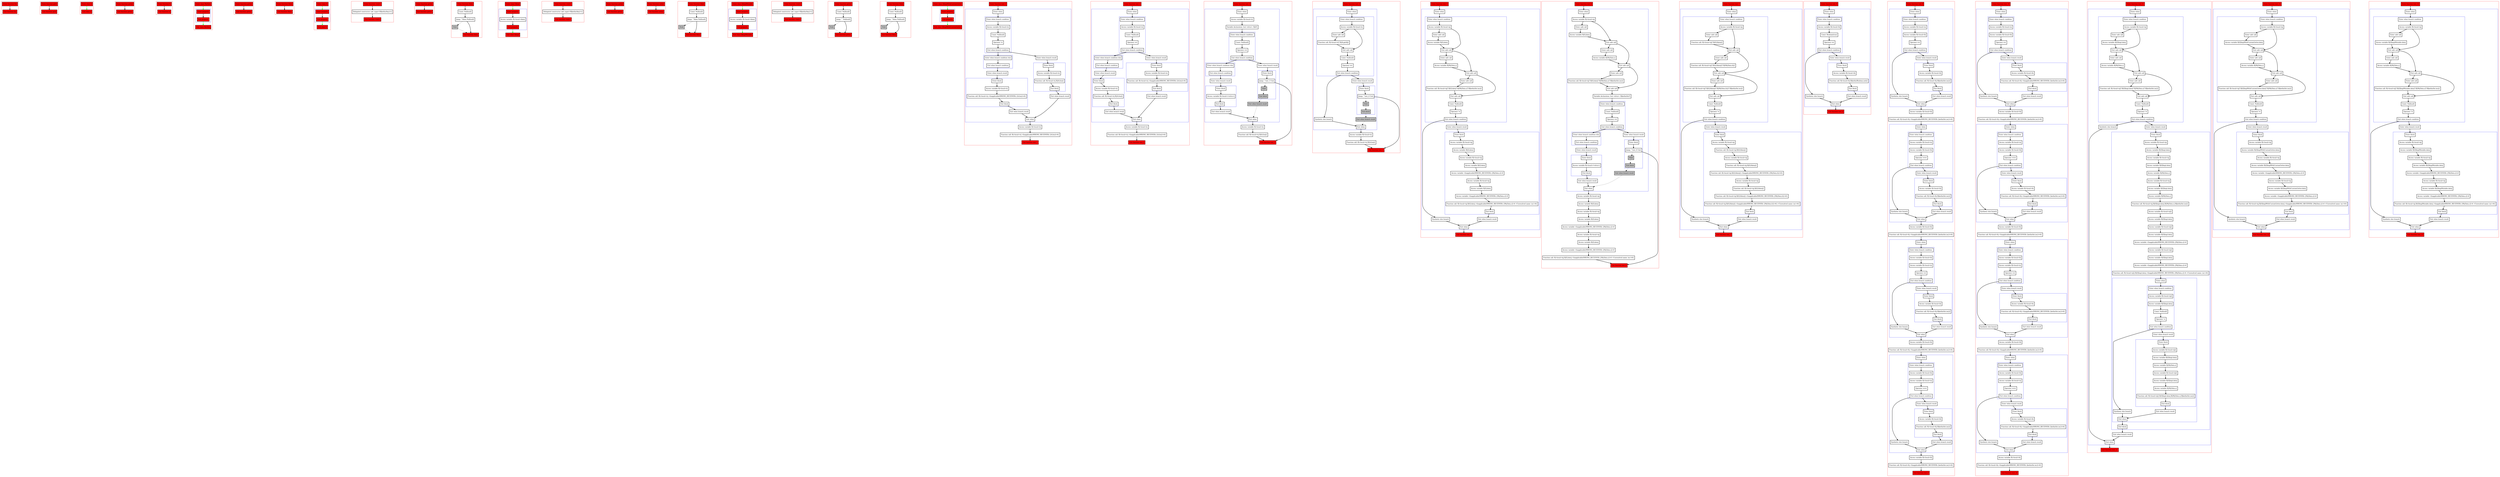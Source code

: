 digraph nullability_kt {
    graph [nodesep=3]
    node [shape=box penwidth=2]
    edge [penwidth=2]

    subgraph cluster_0 {
        color=red
        0 [label="Enter function foo" style="filled" fillcolor=red];
        1 [label="Exit function foo" style="filled" fillcolor=red];
    }
    0 -> {1};

    subgraph cluster_1 {
        color=red
        2 [label="Enter function getA" style="filled" fillcolor=red];
        3 [label="Exit function getA" style="filled" fillcolor=red];
    }
    2 -> {3};

    subgraph cluster_2 {
        color=red
        4 [label="Enter class A" style="filled" fillcolor=red];
        5 [label="Exit class A" style="filled" fillcolor=red];
    }
    4 -> {5} [color=green];

    subgraph cluster_3 {
        color=red
        6 [label="Enter function getter" style="filled" fillcolor=red];
        7 [label="Exit function getter" style="filled" fillcolor=red];
    }
    6 -> {7};

    subgraph cluster_4 {
        color=red
        10 [label="Enter function fs" style="filled" fillcolor=red];
        11 [label="Exit function fs" style="filled" fillcolor=red];
    }
    10 -> {11};

    subgraph cluster_5 {
        color=red
        12 [label="Enter class MyData" style="filled" fillcolor=red];
        subgraph cluster_6 {
            color=blue
            8 [label="Enter property" style="filled" fillcolor=red];
            9 [label="Exit property" style="filled" fillcolor=red];
        }
        13 [label="Exit class MyData" style="filled" fillcolor=red];
    }
    12 -> {8} [color=green];
    8 -> {9};
    9 -> {13} [color=green];

    subgraph cluster_7 {
        color=red
        14 [label="Enter function getter" style="filled" fillcolor=red];
        15 [label="Exit function getter" style="filled" fillcolor=red];
    }
    14 -> {15};

    subgraph cluster_8 {
        color=red
        18 [label="Enter function fdata" style="filled" fillcolor=red];
        19 [label="Exit function fdata" style="filled" fillcolor=red];
    }
    18 -> {19};

    subgraph cluster_9 {
        color=red
        20 [label="Enter class Q" style="filled" fillcolor=red];
        subgraph cluster_10 {
            color=blue
            16 [label="Enter property" style="filled" fillcolor=red];
            17 [label="Exit property" style="filled" fillcolor=red];
        }
        21 [label="Exit class Q" style="filled" fillcolor=red];
    }
    20 -> {16} [color=green];
    16 -> {17};
    17 -> {21} [color=green];

    subgraph cluster_11 {
        color=red
        22 [label="Enter function <init>" style="filled" fillcolor=red];
        24 [label="Delegated constructor call: super<R|kotlin/Any|>()"];
        23 [label="Exit function <init>" style="filled" fillcolor=red];
    }
    22 -> {24};
    24 -> {23};

    subgraph cluster_12 {
        color=red
        25 [label="Enter function getter" style="filled" fillcolor=red];
        26 [label="Exit function getter" style="filled" fillcolor=red];
    }
    25 -> {26};

    subgraph cluster_13 {
        color=red
        30 [label="Enter function fdata" style="filled" fillcolor=red];
        32 [label="Const: Null(null)"];
        33 [label="Jump: ^fdata Null(null)"];
        34 [label="Stub" style="filled" fillcolor=gray];
        31 [label="Exit function fdata" style="filled" fillcolor=red];
    }
    30 -> {32};
    32 -> {33};
    33 -> {31};
    33 -> {34} [style=dotted];
    34 -> {31} [style=dotted];

    subgraph cluster_14 {
        color=red
        35 [label="Enter class QImpl" style="filled" fillcolor=red];
        subgraph cluster_15 {
            color=blue
            27 [label="Enter property" style="filled" fillcolor=red];
            29 [label="Access variable R|<local>/data|"];
            28 [label="Exit property" style="filled" fillcolor=red];
        }
        36 [label="Exit class QImpl" style="filled" fillcolor=red];
    }
    35 -> {27} [color=green];
    27 -> {29};
    28 -> {36} [color=green];
    29 -> {28};

    subgraph cluster_16 {
        color=red
        37 [label="Enter function <init>" style="filled" fillcolor=red];
        39 [label="Delegated constructor call: super<R|kotlin/Any|>()"];
        38 [label="Exit function <init>" style="filled" fillcolor=red];
    }
    37 -> {39};
    39 -> {38};

    subgraph cluster_17 {
        color=red
        40 [label="Enter function getter" style="filled" fillcolor=red];
        41 [label="Exit function getter" style="filled" fillcolor=red];
    }
    40 -> {41};

    subgraph cluster_18 {
        color=red
        42 [label="Enter function setter" style="filled" fillcolor=red];
        43 [label="Exit function setter" style="filled" fillcolor=red];
    }
    42 -> {43};

    subgraph cluster_19 {
        color=red
        47 [label="Enter function fdata" style="filled" fillcolor=red];
        49 [label="Const: Null(null)"];
        50 [label="Jump: ^fdata Null(null)"];
        51 [label="Stub" style="filled" fillcolor=gray];
        48 [label="Exit function fdata" style="filled" fillcolor=red];
    }
    47 -> {49};
    49 -> {50};
    50 -> {48};
    50 -> {51} [style=dotted];
    51 -> {48} [style=dotted];

    subgraph cluster_20 {
        color=red
        52 [label="Enter class QImplMutable" style="filled" fillcolor=red];
        subgraph cluster_21 {
            color=blue
            44 [label="Enter property" style="filled" fillcolor=red];
            46 [label="Access variable R|<local>/data|"];
            45 [label="Exit property" style="filled" fillcolor=red];
        }
        53 [label="Exit class QImplMutable" style="filled" fillcolor=red];
    }
    52 -> {44} [color=green];
    44 -> {46};
    45 -> {53} [color=green];
    46 -> {45};

    subgraph cluster_22 {
        color=red
        54 [label="Enter function <init>" style="filled" fillcolor=red];
        56 [label="Delegated constructor call: super<R|kotlin/Any|>()"];
        55 [label="Exit function <init>" style="filled" fillcolor=red];
    }
    54 -> {56};
    56 -> {55};

    subgraph cluster_23 {
        color=red
        57 [label="Enter function getter" style="filled" fillcolor=red];
        59 [label="Const: Null(null)"];
        60 [label="Jump: ^ Null(null)"];
        61 [label="Stub" style="filled" fillcolor=gray];
        58 [label="Exit function getter" style="filled" fillcolor=red];
    }
    57 -> {59};
    59 -> {60};
    60 -> {58};
    60 -> {61} [style=dotted];
    61 -> {58} [style=dotted];

    subgraph cluster_24 {
        color=red
        64 [label="Enter function fdata" style="filled" fillcolor=red];
        66 [label="Const: Null(null)"];
        67 [label="Jump: ^fdata Null(null)"];
        68 [label="Stub" style="filled" fillcolor=gray];
        65 [label="Exit function fdata" style="filled" fillcolor=red];
    }
    64 -> {66};
    66 -> {67};
    67 -> {65};
    67 -> {68} [style=dotted];
    68 -> {65} [style=dotted];

    subgraph cluster_25 {
        color=red
        69 [label="Enter class QImplWithCustomGetter" style="filled" fillcolor=red];
        subgraph cluster_26 {
            color=blue
            62 [label="Enter property" style="filled" fillcolor=red];
            63 [label="Exit property" style="filled" fillcolor=red];
        }
        70 [label="Exit class QImplWithCustomGetter" style="filled" fillcolor=red];
    }
    69 -> {62} [color=green];
    62 -> {63};
    63 -> {70} [color=green];

    subgraph cluster_27 {
        color=red
        71 [label="Enter function test_1" style="filled" fillcolor=red];
        subgraph cluster_28 {
            color=blue
            73 [label="Enter when"];
            subgraph cluster_29 {
                color=blue
                75 [label="Enter when branch condition "];
                76 [label="Access variable R|<local>/x|"];
                77 [label="Const: Null(null)"];
                78 [label="Operator !="];
                79 [label="Exit when branch condition"];
            }
            subgraph cluster_30 {
                color=blue
                86 [label="Enter when branch condition else"];
                87 [label="Exit when branch condition"];
            }
            88 [label="Enter when branch result"];
            subgraph cluster_31 {
                color=blue
                89 [label="Enter block"];
                90 [label="Access variable R|<local>/x|"];
                91 [label="Function call: R|<local>/x|.<Inapplicable(WRONG_RECEIVER): [/A.foo]>#()"];
                92 [label="Exit block"];
            }
            93 [label="Exit when branch result"];
            80 [label="Enter when branch result"];
            subgraph cluster_32 {
                color=blue
                81 [label="Enter block"];
                82 [label="Access variable R|<local>/x|"];
                83 [label="Function call: R|<local>/x|.R|/A.foo|()"];
                84 [label="Exit block"];
            }
            85 [label="Exit when branch result"];
            74 [label="Exit when"];
        }
        94 [label="Access variable R|<local>/x|"];
        95 [label="Function call: R|<local>/x|.<Inapplicable(WRONG_RECEIVER): [/A.foo]>#()"];
        72 [label="Exit function test_1" style="filled" fillcolor=red];
    }
    71 -> {73};
    73 -> {75};
    74 -> {94};
    75 -> {76};
    76 -> {77};
    77 -> {78};
    78 -> {79};
    79 -> {80 86};
    80 -> {81};
    81 -> {82};
    82 -> {83};
    83 -> {84};
    84 -> {85};
    85 -> {74};
    86 -> {87};
    87 -> {88};
    88 -> {89};
    89 -> {90};
    90 -> {91};
    91 -> {92};
    92 -> {93};
    93 -> {74};
    94 -> {95};
    95 -> {72};

    subgraph cluster_33 {
        color=red
        96 [label="Enter function test_2" style="filled" fillcolor=red];
        subgraph cluster_34 {
            color=blue
            98 [label="Enter when"];
            subgraph cluster_35 {
                color=blue
                100 [label="Enter when branch condition "];
                101 [label="Access variable R|<local>/x|"];
                102 [label="Const: Null(null)"];
                103 [label="Operator =="];
                104 [label="Exit when branch condition"];
            }
            subgraph cluster_36 {
                color=blue
                111 [label="Enter when branch condition else"];
                112 [label="Exit when branch condition"];
            }
            113 [label="Enter when branch result"];
            subgraph cluster_37 {
                color=blue
                114 [label="Enter block"];
                115 [label="Access variable R|<local>/x|"];
                116 [label="Function call: R|<local>/x|.R|/A.foo|()"];
                117 [label="Exit block"];
            }
            118 [label="Exit when branch result"];
            105 [label="Enter when branch result"];
            subgraph cluster_38 {
                color=blue
                106 [label="Enter block"];
                107 [label="Access variable R|<local>/x|"];
                108 [label="Function call: R|<local>/x|.<Inapplicable(WRONG_RECEIVER): [/A.foo]>#()"];
                109 [label="Exit block"];
            }
            110 [label="Exit when branch result"];
            99 [label="Exit when"];
        }
        119 [label="Access variable R|<local>/x|"];
        120 [label="Function call: R|<local>/x|.<Inapplicable(WRONG_RECEIVER): [/A.foo]>#()"];
        97 [label="Exit function test_2" style="filled" fillcolor=red];
    }
    96 -> {98};
    98 -> {100};
    99 -> {119};
    100 -> {101};
    101 -> {102};
    102 -> {103};
    103 -> {104};
    104 -> {105 111};
    105 -> {106};
    106 -> {107};
    107 -> {108};
    108 -> {109};
    109 -> {110};
    110 -> {99};
    111 -> {112};
    112 -> {113};
    113 -> {114};
    114 -> {115};
    115 -> {116};
    116 -> {117};
    117 -> {118};
    118 -> {99};
    119 -> {120};
    120 -> {97};

    subgraph cluster_39 {
        color=red
        121 [label="Enter function test_3" style="filled" fillcolor=red];
        subgraph cluster_40 {
            color=blue
            123 [label="Enter when"];
            125 [label="Access variable R|<local>/x|"];
            126 [label="Variable declaration: lval <elvis>: R|A?|"];
            subgraph cluster_41 {
                color=blue
                127 [label="Enter when branch condition "];
                128 [label="Const: Null(null)"];
                129 [label="Operator =="];
                130 [label="Exit when branch condition"];
            }
            subgraph cluster_42 {
                color=blue
                137 [label="Enter when branch condition else"];
                138 [label="Exit when branch condition"];
            }
            139 [label="Enter when branch result"];
            subgraph cluster_43 {
                color=blue
                140 [label="Enter block"];
                141 [label="Access variable R|<local>/<elvis>|"];
                142 [label="Exit block"];
            }
            143 [label="Exit when branch result"];
            131 [label="Enter when branch result"];
            subgraph cluster_44 {
                color=blue
                132 [label="Enter block"];
                133 [label="Jump: ^test_3 Unit"];
                134 [label="Stub" style="filled" fillcolor=gray];
                135 [label="Exit block" style="filled" fillcolor=gray];
            }
            136 [label="Exit when branch result" style="filled" fillcolor=gray];
            124 [label="Exit when"];
        }
        144 [label="Access variable R|<local>/x|"];
        145 [label="Function call: R|<local>/x|.R|/A.foo|()"];
        122 [label="Exit function test_3" style="filled" fillcolor=red];
    }
    121 -> {123};
    123 -> {125};
    124 -> {144};
    125 -> {126};
    126 -> {127};
    127 -> {128};
    128 -> {129};
    129 -> {130};
    130 -> {131 137};
    131 -> {132};
    132 -> {133};
    133 -> {122};
    133 -> {134} [style=dotted];
    134 -> {135} [style=dotted];
    135 -> {136} [style=dotted];
    136 -> {124} [style=dotted];
    137 -> {138};
    138 -> {139};
    139 -> {140};
    140 -> {141};
    141 -> {142};
    142 -> {143};
    143 -> {124};
    144 -> {145};
    145 -> {122};

    subgraph cluster_45 {
        color=red
        146 [label="Enter function test_4" style="filled" fillcolor=red];
        subgraph cluster_46 {
            color=blue
            148 [label="Enter when"];
            subgraph cluster_47 {
                color=blue
                150 [label="Enter when branch condition "];
                151 [label="Access variable R|<local>/x|"];
                152 [label="Enter safe call"];
                154 [label="Function call: R|<local>/x|?.R|/A.getA|()"];
                153 [label="Exit safe call"];
                155 [label="Const: Null(null)"];
                156 [label="Operator =="];
                157 [label="Exit when branch condition"];
            }
            164 [label="Synthetic else branch"];
            158 [label="Enter when branch result"];
            subgraph cluster_48 {
                color=blue
                159 [label="Enter block"];
                160 [label="Jump: ^test_4 Unit"];
                161 [label="Stub" style="filled" fillcolor=gray];
                162 [label="Exit block" style="filled" fillcolor=gray];
            }
            163 [label="Exit when branch result" style="filled" fillcolor=gray];
            149 [label="Exit when"];
        }
        165 [label="Access variable R|<local>/x|"];
        166 [label="Function call: R|<local>/x|.R|/A.foo|()"];
        147 [label="Exit function test_4" style="filled" fillcolor=red];
    }
    146 -> {148};
    148 -> {150};
    149 -> {165};
    150 -> {151};
    151 -> {152 153};
    152 -> {154};
    153 -> {155};
    154 -> {153};
    155 -> {156};
    156 -> {157};
    157 -> {158 164};
    158 -> {159};
    159 -> {160};
    160 -> {147};
    160 -> {161} [style=dotted];
    161 -> {162} [style=dotted];
    162 -> {163} [style=dotted];
    163 -> {149} [style=dotted];
    164 -> {149};
    165 -> {166};
    166 -> {147};

    subgraph cluster_49 {
        color=red
        167 [label="Enter function test_5" style="filled" fillcolor=red];
        subgraph cluster_50 {
            color=blue
            169 [label="Enter when"];
            subgraph cluster_51 {
                color=blue
                171 [label="Enter when branch condition "];
                172 [label="Access variable R|<local>/q|"];
                173 [label="Enter safe call"];
                175 [label="Access variable R|/Q.data|"];
                174 [label="Exit safe call"];
                176 [label="Enter safe call"];
                178 [label="Access variable R|/MyData.s|"];
                177 [label="Exit safe call"];
                179 [label="Enter safe call"];
                181 [label="Function call: R|<local>/q|?.R|/Q.data|?.R|/MyData.s|?.R|kotlin/Int.inc|()"];
                180 [label="Exit safe call"];
                182 [label="Const: Null(null)"];
                183 [label="Operator !="];
                184 [label="Exit when branch condition"];
            }
            198 [label="Synthetic else branch"];
            185 [label="Enter when branch result"];
            subgraph cluster_52 {
                color=blue
                186 [label="Enter block"];
                187 [label="Access variable R|<local>/q|"];
                188 [label="Access variable R|/Q.data|"];
                189 [label="Access variable R|<local>/q|"];
                190 [label="Access variable R|/Q.data|"];
                191 [label="Access variable <Inapplicable(WRONG_RECEIVER): [/MyData.s]>#"];
                192 [label="Access variable R|<local>/q|"];
                193 [label="Access variable R|/Q.data|"];
                194 [label="Access variable <Inapplicable(WRONG_RECEIVER): [/MyData.s]>#"];
                195 [label="Function call: R|<local>/q|.R|/Q.data|.<Inapplicable(WRONG_RECEIVER): [/MyData.s]>#.<Unresolved name: inc>#()"];
                196 [label="Exit block"];
            }
            197 [label="Exit when branch result"];
            170 [label="Exit when"];
        }
        168 [label="Exit function test_5" style="filled" fillcolor=red];
    }
    167 -> {169};
    169 -> {171};
    170 -> {168};
    171 -> {172};
    172 -> {173 174};
    173 -> {175};
    174 -> {176 177};
    175 -> {174};
    176 -> {178};
    177 -> {179 180};
    178 -> {177};
    179 -> {181};
    180 -> {182};
    181 -> {180};
    182 -> {183};
    183 -> {184};
    184 -> {185 198};
    185 -> {186};
    186 -> {187};
    187 -> {188};
    188 -> {189};
    189 -> {190};
    190 -> {191};
    191 -> {192};
    192 -> {193};
    193 -> {194};
    194 -> {195};
    195 -> {196};
    196 -> {197};
    197 -> {170};
    198 -> {170};

    subgraph cluster_53 {
        color=red
        199 [label="Enter function test_6" style="filled" fillcolor=red];
        subgraph cluster_54 {
            color=blue
            201 [label="Enter when"];
            203 [label="Access variable R|<local>/q|"];
            204 [label="Enter safe call"];
            206 [label="Access variable R|/Q.data|"];
            205 [label="Exit safe call"];
            207 [label="Enter safe call"];
            209 [label="Access variable R|/MyData.s|"];
            208 [label="Exit safe call"];
            210 [label="Enter safe call"];
            212 [label="Function call: R|<local>/q|?.R|/Q.data|?.R|/MyData.s|?.R|kotlin/Int.inc|()"];
            211 [label="Exit safe call"];
            213 [label="Variable declaration: lval <elvis>: R|kotlin/Int?|"];
            subgraph cluster_55 {
                color=blue
                214 [label="Enter when branch condition "];
                215 [label="Const: Null(null)"];
                216 [label="Operator =="];
                217 [label="Exit when branch condition"];
            }
            subgraph cluster_56 {
                color=blue
                224 [label="Enter when branch condition else"];
                225 [label="Exit when branch condition"];
            }
            226 [label="Enter when branch result"];
            subgraph cluster_57 {
                color=blue
                227 [label="Enter block"];
                228 [label="Access variable R|<local>/<elvis>|"];
                229 [label="Exit block"];
            }
            230 [label="Exit when branch result"];
            218 [label="Enter when branch result"];
            subgraph cluster_58 {
                color=blue
                219 [label="Enter block"];
                220 [label="Jump: ^test_6 Unit"];
                221 [label="Stub" style="filled" fillcolor=gray];
                222 [label="Exit block" style="filled" fillcolor=gray];
            }
            223 [label="Exit when branch result" style="filled" fillcolor=gray];
            202 [label="Exit when"];
        }
        231 [label="Access variable R|<local>/q|"];
        232 [label="Access variable R|/Q.data|"];
        233 [label="Access variable R|<local>/q|"];
        234 [label="Access variable R|/Q.data|"];
        235 [label="Access variable <Inapplicable(WRONG_RECEIVER): [/MyData.s]>#"];
        236 [label="Access variable R|<local>/q|"];
        237 [label="Access variable R|/Q.data|"];
        238 [label="Access variable <Inapplicable(WRONG_RECEIVER): [/MyData.s]>#"];
        239 [label="Function call: R|<local>/q|.R|/Q.data|.<Inapplicable(WRONG_RECEIVER): [/MyData.s]>#.<Unresolved name: inc>#()"];
        200 [label="Exit function test_6" style="filled" fillcolor=red];
    }
    199 -> {201};
    201 -> {203};
    202 -> {231};
    203 -> {204 205};
    204 -> {206};
    205 -> {207 208};
    206 -> {205};
    207 -> {209};
    208 -> {210 211};
    209 -> {208};
    210 -> {212};
    211 -> {213};
    212 -> {211};
    213 -> {214};
    214 -> {215};
    215 -> {216};
    216 -> {217};
    217 -> {218 224};
    218 -> {219};
    219 -> {220};
    220 -> {200};
    220 -> {221} [style=dotted];
    221 -> {222} [style=dotted];
    222 -> {223} [style=dotted];
    223 -> {202} [style=dotted];
    224 -> {225};
    225 -> {226};
    226 -> {227};
    227 -> {228};
    228 -> {229};
    229 -> {230};
    230 -> {202};
    231 -> {232};
    232 -> {233};
    233 -> {234};
    234 -> {235};
    235 -> {236};
    236 -> {237};
    237 -> {238};
    238 -> {239};
    239 -> {200};

    subgraph cluster_59 {
        color=red
        240 [label="Enter function test_7" style="filled" fillcolor=red];
        subgraph cluster_60 {
            color=blue
            242 [label="Enter when"];
            subgraph cluster_61 {
                color=blue
                244 [label="Enter when branch condition "];
                245 [label="Access variable R|<local>/q|"];
                246 [label="Enter safe call"];
                248 [label="Function call: R|<local>/q|?.R|/Q.fdata|()"];
                247 [label="Exit safe call"];
                249 [label="Enter safe call"];
                251 [label="Function call: R|<local>/q|?.R|/Q.fdata|()?.R|/MyData.fs|()"];
                250 [label="Exit safe call"];
                252 [label="Enter safe call"];
                254 [label="Function call: R|<local>/q|?.R|/Q.fdata|()?.R|/MyData.fs|()?.R|kotlin/Int.inc|()"];
                253 [label="Exit safe call"];
                255 [label="Const: Null(null)"];
                256 [label="Operator !="];
                257 [label="Exit when branch condition"];
            }
            271 [label="Synthetic else branch"];
            258 [label="Enter when branch result"];
            subgraph cluster_62 {
                color=blue
                259 [label="Enter block"];
                260 [label="Access variable R|<local>/q|"];
                261 [label="Function call: R|<local>/q|.R|/Q.fdata|()"];
                262 [label="Access variable R|<local>/q|"];
                263 [label="Function call: R|<local>/q|.R|/Q.fdata|()"];
                264 [label="Function call: R|<local>/q|.R|/Q.fdata|().<Inapplicable(WRONG_RECEIVER): [/MyData.fs]>#()"];
                265 [label="Access variable R|<local>/q|"];
                266 [label="Function call: R|<local>/q|.R|/Q.fdata|()"];
                267 [label="Function call: R|<local>/q|.R|/Q.fdata|().<Inapplicable(WRONG_RECEIVER): [/MyData.fs]>#()"];
                268 [label="Function call: R|<local>/q|.R|/Q.fdata|().<Inapplicable(WRONG_RECEIVER): [/MyData.fs]>#().<Unresolved name: inc>#()"];
                269 [label="Exit block"];
            }
            270 [label="Exit when branch result"];
            243 [label="Exit when"];
        }
        241 [label="Exit function test_7" style="filled" fillcolor=red];
    }
    240 -> {242};
    242 -> {244};
    243 -> {241};
    244 -> {245};
    245 -> {246 247};
    246 -> {248};
    247 -> {249 250};
    248 -> {247};
    249 -> {251};
    250 -> {252 253};
    251 -> {250};
    252 -> {254};
    253 -> {255};
    254 -> {253};
    255 -> {256};
    256 -> {257};
    257 -> {258 271};
    258 -> {259};
    259 -> {260};
    260 -> {261};
    261 -> {262};
    262 -> {263};
    263 -> {264};
    264 -> {265};
    265 -> {266};
    266 -> {267};
    267 -> {268};
    268 -> {269};
    269 -> {270};
    270 -> {243};
    271 -> {243};

    subgraph cluster_63 {
        color=red
        272 [label="Enter function test_8" style="filled" fillcolor=red];
        subgraph cluster_64 {
            color=blue
            274 [label="Enter when"];
            subgraph cluster_65 {
                color=blue
                276 [label="Enter when branch condition "];
                277 [label="Access variable R|<local>/b|"];
                278 [label="Const: Boolean(true)"];
                279 [label="Operator =="];
                280 [label="Exit when branch condition"];
            }
            287 [label="Synthetic else branch"];
            281 [label="Enter when branch result"];
            subgraph cluster_66 {
                color=blue
                282 [label="Enter block"];
                283 [label="Access variable R|<local>/b|"];
                284 [label="Function call: R|<local>/b|.R|kotlin/Boolean.not|()"];
                285 [label="Exit block"];
            }
            286 [label="Exit when branch result"];
            275 [label="Exit when"];
        }
        273 [label="Exit function test_8" style="filled" fillcolor=red];
    }
    272 -> {274};
    274 -> {276};
    275 -> {273};
    276 -> {277};
    277 -> {278};
    278 -> {279};
    279 -> {280};
    280 -> {281 287};
    281 -> {282};
    282 -> {283};
    283 -> {284};
    284 -> {285};
    285 -> {286};
    286 -> {275};
    287 -> {275};

    subgraph cluster_67 {
        color=red
        288 [label="Enter function test_9" style="filled" fillcolor=red];
        subgraph cluster_68 {
            color=blue
            290 [label="Enter when"];
            subgraph cluster_69 {
                color=blue
                292 [label="Enter when branch condition "];
                293 [label="Access variable R|<local>/a|"];
                294 [label="Access variable R|<local>/b|"];
                295 [label="Operator =="];
                296 [label="Exit when branch condition"];
            }
            303 [label="Synthetic else branch"];
            297 [label="Enter when branch result"];
            subgraph cluster_70 {
                color=blue
                298 [label="Enter block"];
                299 [label="Access variable R|<local>/b|"];
                300 [label="Function call: R|<local>/b|.R|kotlin/Int.inc|()"];
                301 [label="Exit block"];
            }
            302 [label="Exit when branch result"];
            291 [label="Exit when"];
        }
        304 [label="Access variable R|<local>/b|"];
        305 [label="Function call: R|<local>/b|.<Inapplicable(WRONG_RECEIVER): [kotlin/Int.inc]>#()"];
        subgraph cluster_71 {
            color=blue
            306 [label="Enter when"];
            subgraph cluster_72 {
                color=blue
                308 [label="Enter when branch condition "];
                309 [label="Access variable R|<local>/a|"];
                310 [label="Access variable R|<local>/b|"];
                311 [label="Operator ==="];
                312 [label="Exit when branch condition"];
            }
            319 [label="Synthetic else branch"];
            313 [label="Enter when branch result"];
            subgraph cluster_73 {
                color=blue
                314 [label="Enter block"];
                315 [label="Access variable R|<local>/b|"];
                316 [label="Function call: R|<local>/b|.R|kotlin/Int.inc|()"];
                317 [label="Exit block"];
            }
            318 [label="Exit when branch result"];
            307 [label="Exit when"];
        }
        320 [label="Access variable R|<local>/b|"];
        321 [label="Function call: R|<local>/b|.<Inapplicable(WRONG_RECEIVER): [kotlin/Int.inc]>#()"];
        subgraph cluster_74 {
            color=blue
            322 [label="Enter when"];
            subgraph cluster_75 {
                color=blue
                324 [label="Enter when branch condition "];
                325 [label="Access variable R|<local>/b|"];
                326 [label="Access variable R|<local>/a|"];
                327 [label="Operator =="];
                328 [label="Exit when branch condition"];
            }
            335 [label="Synthetic else branch"];
            329 [label="Enter when branch result"];
            subgraph cluster_76 {
                color=blue
                330 [label="Enter block"];
                331 [label="Access variable R|<local>/b|"];
                332 [label="Function call: R|<local>/b|.R|kotlin/Int.inc|()"];
                333 [label="Exit block"];
            }
            334 [label="Exit when branch result"];
            323 [label="Exit when"];
        }
        336 [label="Access variable R|<local>/b|"];
        337 [label="Function call: R|<local>/b|.<Inapplicable(WRONG_RECEIVER): [kotlin/Int.inc]>#()"];
        subgraph cluster_77 {
            color=blue
            338 [label="Enter when"];
            subgraph cluster_78 {
                color=blue
                340 [label="Enter when branch condition "];
                341 [label="Access variable R|<local>/b|"];
                342 [label="Access variable R|<local>/a|"];
                343 [label="Operator ==="];
                344 [label="Exit when branch condition"];
            }
            351 [label="Synthetic else branch"];
            345 [label="Enter when branch result"];
            subgraph cluster_79 {
                color=blue
                346 [label="Enter block"];
                347 [label="Access variable R|<local>/b|"];
                348 [label="Function call: R|<local>/b|.R|kotlin/Int.inc|()"];
                349 [label="Exit block"];
            }
            350 [label="Exit when branch result"];
            339 [label="Exit when"];
        }
        352 [label="Access variable R|<local>/b|"];
        353 [label="Function call: R|<local>/b|.<Inapplicable(WRONG_RECEIVER): [kotlin/Int.inc]>#()"];
        289 [label="Exit function test_9" style="filled" fillcolor=red];
    }
    288 -> {290};
    290 -> {292};
    291 -> {304};
    292 -> {293};
    293 -> {294};
    294 -> {295};
    295 -> {296};
    296 -> {297 303};
    297 -> {298};
    298 -> {299};
    299 -> {300};
    300 -> {301};
    301 -> {302};
    302 -> {291};
    303 -> {291};
    304 -> {305};
    305 -> {306};
    306 -> {308};
    307 -> {320};
    308 -> {309};
    309 -> {310};
    310 -> {311};
    311 -> {312};
    312 -> {313 319};
    313 -> {314};
    314 -> {315};
    315 -> {316};
    316 -> {317};
    317 -> {318};
    318 -> {307};
    319 -> {307};
    320 -> {321};
    321 -> {322};
    322 -> {324};
    323 -> {336};
    324 -> {325};
    325 -> {326};
    326 -> {327};
    327 -> {328};
    328 -> {329 335};
    329 -> {330};
    330 -> {331};
    331 -> {332};
    332 -> {333};
    333 -> {334};
    334 -> {323};
    335 -> {323};
    336 -> {337};
    337 -> {338};
    338 -> {340};
    339 -> {352};
    340 -> {341};
    341 -> {342};
    342 -> {343};
    343 -> {344};
    344 -> {345 351};
    345 -> {346};
    346 -> {347};
    347 -> {348};
    348 -> {349};
    349 -> {350};
    350 -> {339};
    351 -> {339};
    352 -> {353};
    353 -> {289};

    subgraph cluster_80 {
        color=red
        354 [label="Enter function test_10" style="filled" fillcolor=red];
        subgraph cluster_81 {
            color=blue
            356 [label="Enter when"];
            subgraph cluster_82 {
                color=blue
                358 [label="Enter when branch condition "];
                359 [label="Access variable R|<local>/a|"];
                360 [label="Access variable R|<local>/b|"];
                361 [label="Operator =="];
                362 [label="Exit when branch condition"];
            }
            369 [label="Synthetic else branch"];
            363 [label="Enter when branch result"];
            subgraph cluster_83 {
                color=blue
                364 [label="Enter block"];
                365 [label="Access variable R|<local>/b|"];
                366 [label="Function call: R|<local>/b|.<Inapplicable(WRONG_RECEIVER): [kotlin/Int.inc]>#()"];
                367 [label="Exit block"];
            }
            368 [label="Exit when branch result"];
            357 [label="Exit when"];
        }
        370 [label="Access variable R|<local>/b|"];
        371 [label="Function call: R|<local>/b|.<Inapplicable(WRONG_RECEIVER): [kotlin/Int.inc]>#()"];
        subgraph cluster_84 {
            color=blue
            372 [label="Enter when"];
            subgraph cluster_85 {
                color=blue
                374 [label="Enter when branch condition "];
                375 [label="Access variable R|<local>/a|"];
                376 [label="Access variable R|<local>/b|"];
                377 [label="Operator ==="];
                378 [label="Exit when branch condition"];
            }
            385 [label="Synthetic else branch"];
            379 [label="Enter when branch result"];
            subgraph cluster_86 {
                color=blue
                380 [label="Enter block"];
                381 [label="Access variable R|<local>/b|"];
                382 [label="Function call: R|<local>/b|.<Inapplicable(WRONG_RECEIVER): [kotlin/Int.inc]>#()"];
                383 [label="Exit block"];
            }
            384 [label="Exit when branch result"];
            373 [label="Exit when"];
        }
        386 [label="Access variable R|<local>/b|"];
        387 [label="Function call: R|<local>/b|.<Inapplicable(WRONG_RECEIVER): [kotlin/Int.inc]>#()"];
        subgraph cluster_87 {
            color=blue
            388 [label="Enter when"];
            subgraph cluster_88 {
                color=blue
                390 [label="Enter when branch condition "];
                391 [label="Access variable R|<local>/b|"];
                392 [label="Access variable R|<local>/a|"];
                393 [label="Operator =="];
                394 [label="Exit when branch condition"];
            }
            401 [label="Synthetic else branch"];
            395 [label="Enter when branch result"];
            subgraph cluster_89 {
                color=blue
                396 [label="Enter block"];
                397 [label="Access variable R|<local>/b|"];
                398 [label="Function call: R|<local>/b|.<Inapplicable(WRONG_RECEIVER): [kotlin/Int.inc]>#()"];
                399 [label="Exit block"];
            }
            400 [label="Exit when branch result"];
            389 [label="Exit when"];
        }
        402 [label="Access variable R|<local>/b|"];
        403 [label="Function call: R|<local>/b|.<Inapplicable(WRONG_RECEIVER): [kotlin/Int.inc]>#()"];
        subgraph cluster_90 {
            color=blue
            404 [label="Enter when"];
            subgraph cluster_91 {
                color=blue
                406 [label="Enter when branch condition "];
                407 [label="Access variable R|<local>/b|"];
                408 [label="Access variable R|<local>/a|"];
                409 [label="Operator ==="];
                410 [label="Exit when branch condition"];
            }
            417 [label="Synthetic else branch"];
            411 [label="Enter when branch result"];
            subgraph cluster_92 {
                color=blue
                412 [label="Enter block"];
                413 [label="Access variable R|<local>/b|"];
                414 [label="Function call: R|<local>/b|.<Inapplicable(WRONG_RECEIVER): [kotlin/Int.inc]>#()"];
                415 [label="Exit block"];
            }
            416 [label="Exit when branch result"];
            405 [label="Exit when"];
        }
        418 [label="Access variable R|<local>/b|"];
        419 [label="Function call: R|<local>/b|.<Inapplicable(WRONG_RECEIVER): [kotlin/Int.inc]>#()"];
        355 [label="Exit function test_10" style="filled" fillcolor=red];
    }
    354 -> {356};
    356 -> {358};
    357 -> {370};
    358 -> {359};
    359 -> {360};
    360 -> {361};
    361 -> {362};
    362 -> {363 369};
    363 -> {364};
    364 -> {365};
    365 -> {366};
    366 -> {367};
    367 -> {368};
    368 -> {357};
    369 -> {357};
    370 -> {371};
    371 -> {372};
    372 -> {374};
    373 -> {386};
    374 -> {375};
    375 -> {376};
    376 -> {377};
    377 -> {378};
    378 -> {379 385};
    379 -> {380};
    380 -> {381};
    381 -> {382};
    382 -> {383};
    383 -> {384};
    384 -> {373};
    385 -> {373};
    386 -> {387};
    387 -> {388};
    388 -> {390};
    389 -> {402};
    390 -> {391};
    391 -> {392};
    392 -> {393};
    393 -> {394};
    394 -> {395 401};
    395 -> {396};
    396 -> {397};
    397 -> {398};
    398 -> {399};
    399 -> {400};
    400 -> {389};
    401 -> {389};
    402 -> {403};
    403 -> {404};
    404 -> {406};
    405 -> {418};
    406 -> {407};
    407 -> {408};
    408 -> {409};
    409 -> {410};
    410 -> {411 417};
    411 -> {412};
    412 -> {413};
    413 -> {414};
    414 -> {415};
    415 -> {416};
    416 -> {405};
    417 -> {405};
    418 -> {419};
    419 -> {355};

    subgraph cluster_93 {
        color=red
        420 [label="Enter function test_11" style="filled" fillcolor=red];
        subgraph cluster_94 {
            color=blue
            422 [label="Enter when"];
            subgraph cluster_95 {
                color=blue
                424 [label="Enter when branch condition "];
                425 [label="Access variable R|<local>/q|"];
                426 [label="Enter safe call"];
                428 [label="Access variable R|/QImpl.data|"];
                427 [label="Exit safe call"];
                429 [label="Enter safe call"];
                431 [label="Access variable R|/MyData.s|"];
                430 [label="Exit safe call"];
                432 [label="Enter safe call"];
                434 [label="Function call: R|<local>/q|?.R|/QImpl.data|?.R|/MyData.s|?.R|kotlin/Int.inc|()"];
                433 [label="Exit safe call"];
                435 [label="Const: Null(null)"];
                436 [label="Operator !="];
                437 [label="Exit when branch condition"];
            }
            480 [label="Synthetic else branch"];
            438 [label="Enter when branch result"];
            subgraph cluster_96 {
                color=blue
                439 [label="Enter block"];
                440 [label="Access variable R|<local>/q|"];
                441 [label="Access variable R|/QImpl.data|"];
                442 [label="Access variable R|<local>/q|"];
                443 [label="Access variable R|/QImpl.data|"];
                444 [label="Access variable R|/MyData.s|"];
                445 [label="Access variable R|<local>/q|"];
                446 [label="Access variable R|/QImpl.data|"];
                447 [label="Access variable R|/MyData.s|"];
                448 [label="Function call: R|<local>/q|.R|/QImpl.data|.R|/MyData.s|.R|kotlin/Int.inc|()"];
                449 [label="Access variable R|<local>/q2|"];
                450 [label="Access variable R|/QImpl.data|"];
                451 [label="Access variable R|<local>/q2|"];
                452 [label="Access variable R|/QImpl.data|"];
                453 [label="Access variable <Inapplicable(WRONG_RECEIVER): [/MyData.s]>#"];
                454 [label="Access variable R|<local>/q2|"];
                455 [label="Access variable R|/QImpl.data|"];
                456 [label="Access variable <Inapplicable(WRONG_RECEIVER): [/MyData.s]>#"];
                457 [label="Function call: R|<local>/q2|.R|/QImpl.data|.<Inapplicable(WRONG_RECEIVER): [/MyData.s]>#.<Unresolved name: inc>#()"];
                subgraph cluster_97 {
                    color=blue
                    458 [label="Enter when"];
                    subgraph cluster_98 {
                        color=blue
                        460 [label="Enter when branch condition "];
                        461 [label="Access variable R|<local>/q2|"];
                        462 [label="Access variable R|/QImpl.data|"];
                        463 [label="Const: Null(null)"];
                        464 [label="Operator !="];
                        465 [label="Exit when branch condition"];
                    }
                    477 [label="Synthetic else branch"];
                    466 [label="Enter when branch result"];
                    subgraph cluster_99 {
                        color=blue
                        467 [label="Enter block"];
                        468 [label="Access variable R|<local>/q2|"];
                        469 [label="Access variable R|/QImpl.data|"];
                        470 [label="Access variable R|/MyData.s|"];
                        471 [label="Access variable R|<local>/q2|"];
                        472 [label="Access variable R|/QImpl.data|"];
                        473 [label="Access variable R|/MyData.s|"];
                        474 [label="Function call: R|<local>/q2|.R|/QImpl.data|.R|/MyData.s|.R|kotlin/Int.inc|()"];
                        475 [label="Exit block"];
                    }
                    476 [label="Exit when branch result"];
                    459 [label="Exit when"];
                }
                478 [label="Exit block"];
            }
            479 [label="Exit when branch result"];
            423 [label="Exit when"];
        }
        421 [label="Exit function test_11" style="filled" fillcolor=red];
    }
    420 -> {422};
    422 -> {424};
    423 -> {421};
    424 -> {425};
    425 -> {426 427};
    426 -> {428};
    427 -> {429 430};
    428 -> {427};
    429 -> {431};
    430 -> {432 433};
    431 -> {430};
    432 -> {434};
    433 -> {435};
    434 -> {433};
    435 -> {436};
    436 -> {437};
    437 -> {438 480};
    438 -> {439};
    439 -> {440};
    440 -> {441};
    441 -> {442};
    442 -> {443};
    443 -> {444};
    444 -> {445};
    445 -> {446};
    446 -> {447};
    447 -> {448};
    448 -> {449};
    449 -> {450};
    450 -> {451};
    451 -> {452};
    452 -> {453};
    453 -> {454};
    454 -> {455};
    455 -> {456};
    456 -> {457};
    457 -> {458};
    458 -> {460};
    459 -> {478};
    460 -> {461};
    461 -> {462};
    462 -> {463};
    463 -> {464};
    464 -> {465};
    465 -> {466 477};
    466 -> {467};
    467 -> {468};
    468 -> {469};
    469 -> {470};
    470 -> {471};
    471 -> {472};
    472 -> {473};
    473 -> {474};
    474 -> {475};
    475 -> {476};
    476 -> {459};
    477 -> {459};
    478 -> {479};
    479 -> {423};
    480 -> {423};

    subgraph cluster_100 {
        color=red
        481 [label="Enter function test_12" style="filled" fillcolor=red];
        subgraph cluster_101 {
            color=blue
            483 [label="Enter when"];
            subgraph cluster_102 {
                color=blue
                485 [label="Enter when branch condition "];
                486 [label="Access variable R|<local>/q|"];
                487 [label="Enter safe call"];
                489 [label="Access variable R|/QImplWithCustomGetter.data|"];
                488 [label="Exit safe call"];
                490 [label="Enter safe call"];
                492 [label="Access variable R|/MyData.s|"];
                491 [label="Exit safe call"];
                493 [label="Enter safe call"];
                495 [label="Function call: R|<local>/q|?.R|/QImplWithCustomGetter.data|?.R|/MyData.s|?.R|kotlin/Int.inc|()"];
                494 [label="Exit safe call"];
                496 [label="Const: Null(null)"];
                497 [label="Operator !="];
                498 [label="Exit when branch condition"];
            }
            512 [label="Synthetic else branch"];
            499 [label="Enter when branch result"];
            subgraph cluster_103 {
                color=blue
                500 [label="Enter block"];
                501 [label="Access variable R|<local>/q|"];
                502 [label="Access variable R|/QImplWithCustomGetter.data|"];
                503 [label="Access variable R|<local>/q|"];
                504 [label="Access variable R|/QImplWithCustomGetter.data|"];
                505 [label="Access variable <Inapplicable(WRONG_RECEIVER): [/MyData.s]>#"];
                506 [label="Access variable R|<local>/q|"];
                507 [label="Access variable R|/QImplWithCustomGetter.data|"];
                508 [label="Access variable <Inapplicable(WRONG_RECEIVER): [/MyData.s]>#"];
                509 [label="Function call: R|<local>/q|.R|/QImplWithCustomGetter.data|.<Inapplicable(WRONG_RECEIVER): [/MyData.s]>#.<Unresolved name: inc>#()"];
                510 [label="Exit block"];
            }
            511 [label="Exit when branch result"];
            484 [label="Exit when"];
        }
        482 [label="Exit function test_12" style="filled" fillcolor=red];
    }
    481 -> {483};
    483 -> {485};
    484 -> {482};
    485 -> {486};
    486 -> {487 488};
    487 -> {489};
    488 -> {490 491};
    489 -> {488};
    490 -> {492};
    491 -> {493 494};
    492 -> {491};
    493 -> {495};
    494 -> {496};
    495 -> {494};
    496 -> {497};
    497 -> {498};
    498 -> {499 512};
    499 -> {500};
    500 -> {501};
    501 -> {502};
    502 -> {503};
    503 -> {504};
    504 -> {505};
    505 -> {506};
    506 -> {507};
    507 -> {508};
    508 -> {509};
    509 -> {510};
    510 -> {511};
    511 -> {484};
    512 -> {484};

    subgraph cluster_104 {
        color=red
        513 [label="Enter function test_13" style="filled" fillcolor=red];
        subgraph cluster_105 {
            color=blue
            515 [label="Enter when"];
            subgraph cluster_106 {
                color=blue
                517 [label="Enter when branch condition "];
                518 [label="Access variable R|<local>/q|"];
                519 [label="Enter safe call"];
                521 [label="Access variable R|/QImplMutable.data|"];
                520 [label="Exit safe call"];
                522 [label="Enter safe call"];
                524 [label="Access variable R|/MyData.s|"];
                523 [label="Exit safe call"];
                525 [label="Enter safe call"];
                527 [label="Function call: R|<local>/q|?.R|/QImplMutable.data|?.R|/MyData.s|?.R|kotlin/Int.inc|()"];
                526 [label="Exit safe call"];
                528 [label="Const: Null(null)"];
                529 [label="Operator !="];
                530 [label="Exit when branch condition"];
            }
            544 [label="Synthetic else branch"];
            531 [label="Enter when branch result"];
            subgraph cluster_107 {
                color=blue
                532 [label="Enter block"];
                533 [label="Access variable R|<local>/q|"];
                534 [label="Access variable R|/QImplMutable.data|"];
                535 [label="Access variable R|<local>/q|"];
                536 [label="Access variable R|/QImplMutable.data|"];
                537 [label="Access variable <Inapplicable(WRONG_RECEIVER): [/MyData.s]>#"];
                538 [label="Access variable R|<local>/q|"];
                539 [label="Access variable R|/QImplMutable.data|"];
                540 [label="Access variable <Inapplicable(WRONG_RECEIVER): [/MyData.s]>#"];
                541 [label="Function call: R|<local>/q|.R|/QImplMutable.data|.<Inapplicable(WRONG_RECEIVER): [/MyData.s]>#.<Unresolved name: inc>#()"];
                542 [label="Exit block"];
            }
            543 [label="Exit when branch result"];
            516 [label="Exit when"];
        }
        514 [label="Exit function test_13" style="filled" fillcolor=red];
    }
    513 -> {515};
    515 -> {517};
    516 -> {514};
    517 -> {518};
    518 -> {519 520};
    519 -> {521};
    520 -> {522 523};
    521 -> {520};
    522 -> {524};
    523 -> {525 526};
    524 -> {523};
    525 -> {527};
    526 -> {528};
    527 -> {526};
    528 -> {529};
    529 -> {530};
    530 -> {531 544};
    531 -> {532};
    532 -> {533};
    533 -> {534};
    534 -> {535};
    535 -> {536};
    536 -> {537};
    537 -> {538};
    538 -> {539};
    539 -> {540};
    540 -> {541};
    541 -> {542};
    542 -> {543};
    543 -> {516};
    544 -> {516};

}
